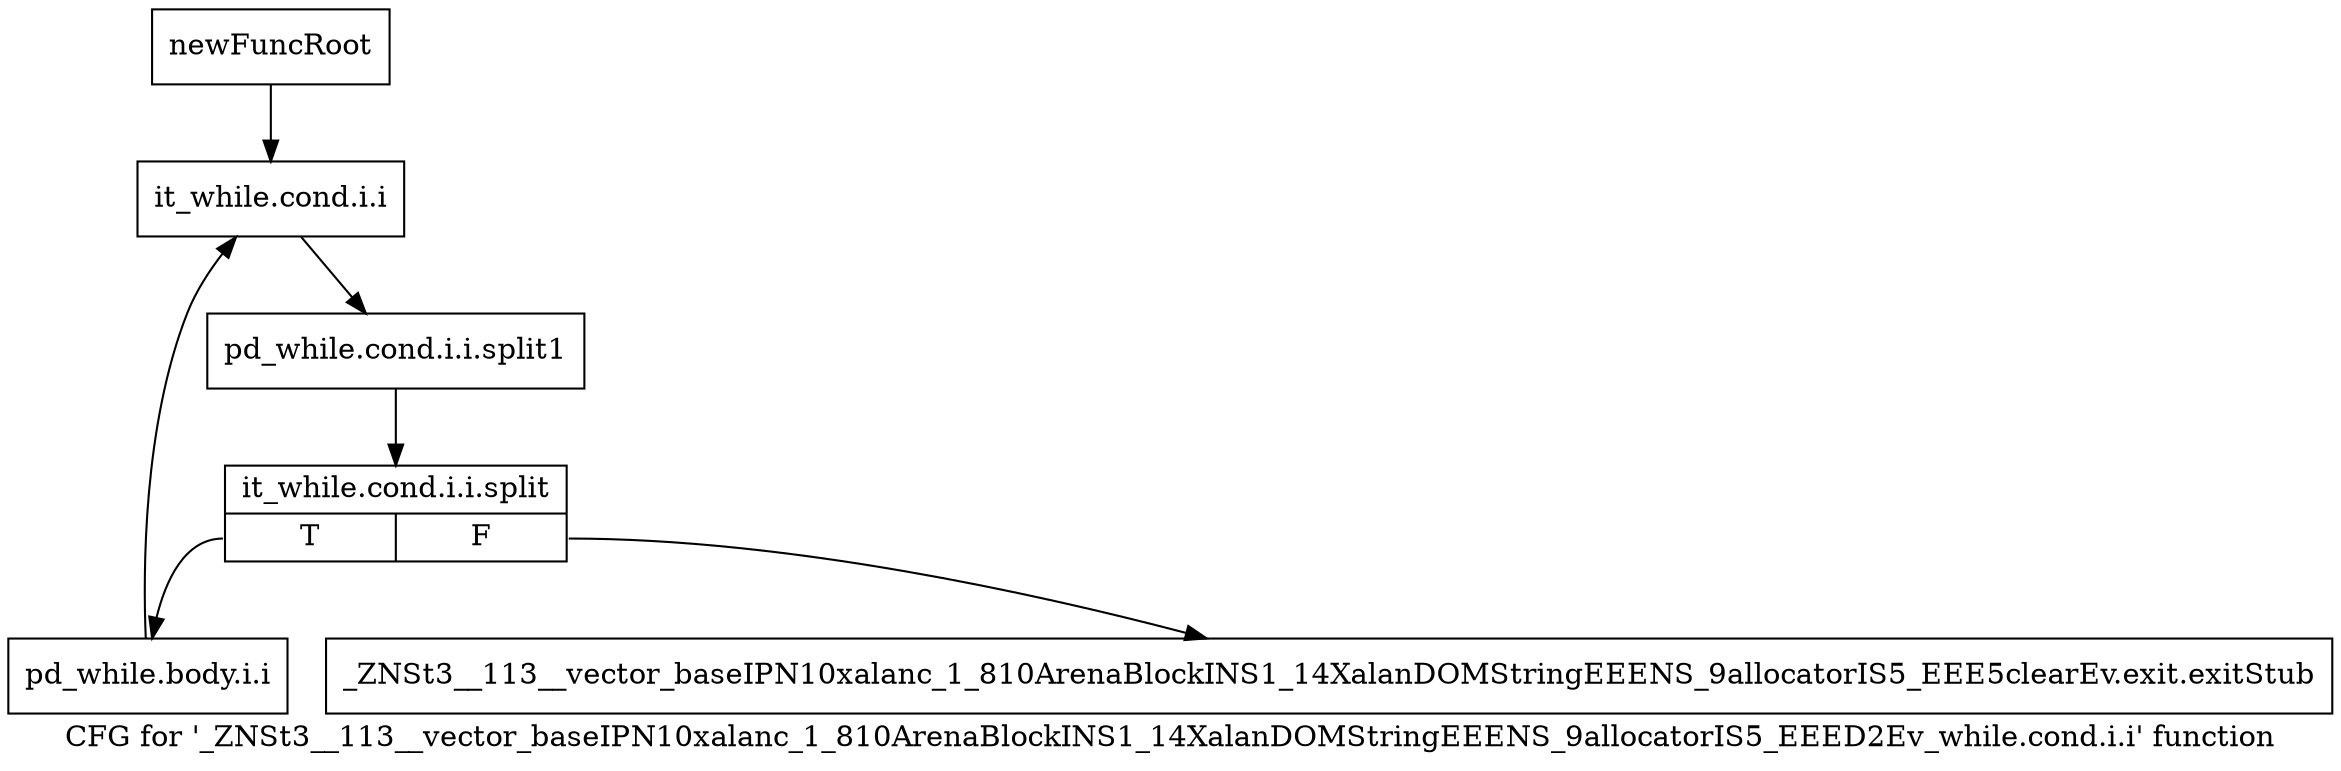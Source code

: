 digraph "CFG for '_ZNSt3__113__vector_baseIPN10xalanc_1_810ArenaBlockINS1_14XalanDOMStringEEENS_9allocatorIS5_EEED2Ev_while.cond.i.i' function" {
	label="CFG for '_ZNSt3__113__vector_baseIPN10xalanc_1_810ArenaBlockINS1_14XalanDOMStringEEENS_9allocatorIS5_EEED2Ev_while.cond.i.i' function";

	Node0x9d6d860 [shape=record,label="{newFuncRoot}"];
	Node0x9d6d860 -> Node0x9d6d900;
	Node0x9d6d8b0 [shape=record,label="{_ZNSt3__113__vector_baseIPN10xalanc_1_810ArenaBlockINS1_14XalanDOMStringEEENS_9allocatorIS5_EEE5clearEv.exit.exitStub}"];
	Node0x9d6d900 [shape=record,label="{it_while.cond.i.i}"];
	Node0x9d6d900 -> Node0xcf98d50;
	Node0xcf98d50 [shape=record,label="{pd_while.cond.i.i.split1}"];
	Node0xcf98d50 -> Node0xcfd3e80;
	Node0xcfd3e80 [shape=record,label="{it_while.cond.i.i.split|{<s0>T|<s1>F}}"];
	Node0xcfd3e80:s0 -> Node0x9d6d950;
	Node0xcfd3e80:s1 -> Node0x9d6d8b0;
	Node0x9d6d950 [shape=record,label="{pd_while.body.i.i}"];
	Node0x9d6d950 -> Node0x9d6d900;
}
